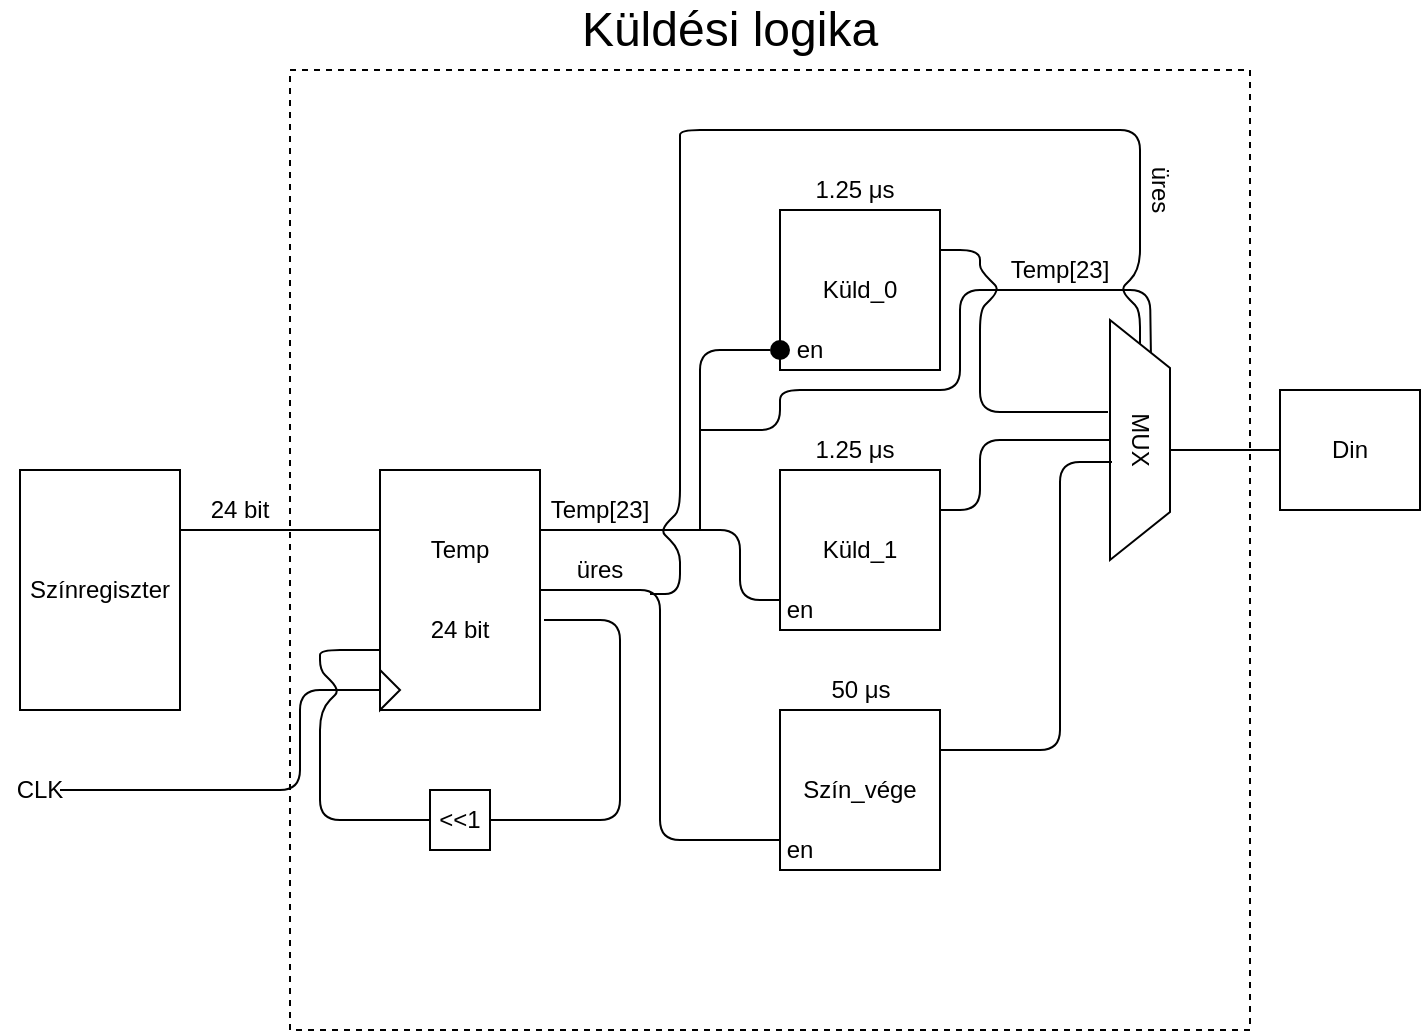 <mxfile version="12.1.0" type="device" pages="1"><diagram id="8dVgoA3D8-OVQ9hT1AgW" name="Page-1"><mxGraphModel dx="1422" dy="745" grid="1" gridSize="10" guides="1" tooltips="1" connect="1" arrows="1" fold="1" page="1" pageScale="1" pageWidth="850" pageHeight="1100" math="0" shadow="0"><root><mxCell id="0"/><mxCell id="1" parent="0"/><mxCell id="fJkApSufoqMTDAx-czkn-41" value="" style="rounded=0;whiteSpace=wrap;html=1;fillColor=none;dashed=1;glass=0;" vertex="1" parent="1"><mxGeometry x="155" y="110" width="480" height="480" as="geometry"/></mxCell><mxCell id="fJkApSufoqMTDAx-czkn-1" value="" style="rounded=0;whiteSpace=wrap;html=1;" vertex="1" parent="1"><mxGeometry x="20" y="310" width="80" height="120" as="geometry"/></mxCell><mxCell id="fJkApSufoqMTDAx-czkn-2" value="Színregiszter" style="text;html=1;strokeColor=none;fillColor=none;align=center;verticalAlign=middle;whiteSpace=wrap;rounded=0;" vertex="1" parent="1"><mxGeometry x="40" y="360" width="40" height="20" as="geometry"/></mxCell><mxCell id="fJkApSufoqMTDAx-czkn-5" value="" style="rounded=0;whiteSpace=wrap;html=1;" vertex="1" parent="1"><mxGeometry x="200" y="310" width="80" height="120" as="geometry"/></mxCell><mxCell id="fJkApSufoqMTDAx-czkn-6" value="Temp" style="text;html=1;strokeColor=none;fillColor=none;align=center;verticalAlign=middle;whiteSpace=wrap;rounded=0;" vertex="1" parent="1"><mxGeometry x="220" y="340" width="40" height="20" as="geometry"/></mxCell><mxCell id="fJkApSufoqMTDAx-czkn-7" value="" style="endArrow=none;html=1;exitX=1;exitY=0.25;exitDx=0;exitDy=0;entryX=0;entryY=0.25;entryDx=0;entryDy=0;" edge="1" parent="1" source="fJkApSufoqMTDAx-czkn-1" target="fJkApSufoqMTDAx-czkn-5"><mxGeometry width="50" height="50" relative="1" as="geometry"><mxPoint x="130" y="410" as="sourcePoint"/><mxPoint x="180" y="360" as="targetPoint"/></mxGeometry></mxCell><mxCell id="fJkApSufoqMTDAx-czkn-8" value="24 bit" style="text;html=1;strokeColor=none;fillColor=none;align=center;verticalAlign=middle;whiteSpace=wrap;rounded=0;" vertex="1" parent="1"><mxGeometry x="110" y="320" width="40" height="20" as="geometry"/></mxCell><mxCell id="fJkApSufoqMTDAx-czkn-10" value="&amp;lt;&amp;lt;1" style="whiteSpace=wrap;html=1;aspect=fixed;" vertex="1" parent="1"><mxGeometry x="225" y="470" width="30" height="30" as="geometry"/></mxCell><mxCell id="fJkApSufoqMTDAx-czkn-11" value="" style="endArrow=none;html=1;exitX=1.025;exitY=0.625;exitDx=0;exitDy=0;exitPerimeter=0;entryX=1;entryY=0.5;entryDx=0;entryDy=0;" edge="1" parent="1" source="fJkApSufoqMTDAx-czkn-5" target="fJkApSufoqMTDAx-czkn-10"><mxGeometry width="50" height="50" relative="1" as="geometry"><mxPoint x="330" y="440" as="sourcePoint"/><mxPoint x="380" y="390" as="targetPoint"/><Array as="points"><mxPoint x="320" y="385"/><mxPoint x="320" y="485"/></Array></mxGeometry></mxCell><mxCell id="fJkApSufoqMTDAx-czkn-12" value="" style="endArrow=none;html=1;exitX=0;exitY=0.5;exitDx=0;exitDy=0;entryX=0;entryY=0.75;entryDx=0;entryDy=0;" edge="1" parent="1" source="fJkApSufoqMTDAx-czkn-10" target="fJkApSufoqMTDAx-czkn-5"><mxGeometry width="50" height="50" relative="1" as="geometry"><mxPoint x="130" y="470" as="sourcePoint"/><mxPoint x="180" y="420" as="targetPoint"/><Array as="points"><mxPoint x="170" y="485"/><mxPoint x="170" y="430"/><mxPoint x="180" y="420"/><mxPoint x="170" y="410"/><mxPoint x="170" y="400"/></Array></mxGeometry></mxCell><mxCell id="fJkApSufoqMTDAx-czkn-13" value="24 bit" style="text;html=1;strokeColor=none;fillColor=none;align=center;verticalAlign=middle;whiteSpace=wrap;rounded=0;" vertex="1" parent="1"><mxGeometry x="220" y="380" width="40" height="20" as="geometry"/></mxCell><mxCell id="fJkApSufoqMTDAx-czkn-14" value="" style="endArrow=none;html=1;exitX=1;exitY=0.25;exitDx=0;exitDy=0;entryX=0;entryY=0.25;entryDx=0;entryDy=0;" edge="1" parent="1" source="fJkApSufoqMTDAx-czkn-5" target="fJkApSufoqMTDAx-czkn-17"><mxGeometry width="50" height="50" relative="1" as="geometry"><mxPoint x="530" y="450" as="sourcePoint"/><mxPoint x="580" y="400" as="targetPoint"/><Array as="points"><mxPoint x="380" y="340"/><mxPoint x="380" y="375"/></Array></mxGeometry></mxCell><mxCell id="fJkApSufoqMTDAx-czkn-15" value="Küld_0" style="whiteSpace=wrap;html=1;aspect=fixed;" vertex="1" parent="1"><mxGeometry x="400" y="180" width="80" height="80" as="geometry"/></mxCell><mxCell id="fJkApSufoqMTDAx-czkn-16" value="Küld_1" style="whiteSpace=wrap;html=1;aspect=fixed;" vertex="1" parent="1"><mxGeometry x="400" y="310" width="80" height="80" as="geometry"/></mxCell><mxCell id="fJkApSufoqMTDAx-czkn-17" value="en" style="text;html=1;strokeColor=none;fillColor=none;align=center;verticalAlign=middle;whiteSpace=wrap;rounded=0;" vertex="1" parent="1"><mxGeometry x="400" y="370" width="20" height="20" as="geometry"/></mxCell><mxCell id="fJkApSufoqMTDAx-czkn-18" value="en" style="text;html=1;strokeColor=none;fillColor=none;align=center;verticalAlign=middle;whiteSpace=wrap;rounded=0;" vertex="1" parent="1"><mxGeometry x="405" y="240" width="20" height="20" as="geometry"/></mxCell><mxCell id="fJkApSufoqMTDAx-czkn-20" value="" style="shape=ellipse;fillColor=#000000;strokeColor=none;html=1" vertex="1" parent="1"><mxGeometry x="395" y="245" width="10" height="10" as="geometry"/></mxCell><mxCell id="fJkApSufoqMTDAx-czkn-21" value="" style="endArrow=none;html=1;entryX=0;entryY=0.5;entryDx=0;entryDy=0;" edge="1" parent="1" target="fJkApSufoqMTDAx-czkn-20"><mxGeometry width="50" height="50" relative="1" as="geometry"><mxPoint x="360" y="340" as="sourcePoint"/><mxPoint x="610" y="410" as="targetPoint"/><Array as="points"><mxPoint x="360" y="250"/></Array></mxGeometry></mxCell><mxCell id="fJkApSufoqMTDAx-czkn-22" value="" style="shape=trapezoid;perimeter=trapezoidPerimeter;whiteSpace=wrap;html=1;fillColor=none;rotation=90;" vertex="1" parent="1"><mxGeometry x="520" y="280" width="120" height="30" as="geometry"/></mxCell><mxCell id="fJkApSufoqMTDAx-czkn-23" value="" style="endArrow=none;html=1;entryX=0;entryY=0.25;entryDx=0;entryDy=0;" edge="1" parent="1" target="fJkApSufoqMTDAx-czkn-22"><mxGeometry width="50" height="50" relative="1" as="geometry"><mxPoint x="360" y="290" as="sourcePoint"/><mxPoint x="440" y="270" as="targetPoint"/><Array as="points"><mxPoint x="400" y="290"/><mxPoint x="400" y="270"/><mxPoint x="490" y="270"/><mxPoint x="490" y="220"/><mxPoint x="585" y="220"/></Array></mxGeometry></mxCell><mxCell id="fJkApSufoqMTDAx-czkn-24" value="" style="endArrow=none;html=1;exitX=1;exitY=0.25;exitDx=0;exitDy=0;entryX=0.383;entryY=1.033;entryDx=0;entryDy=0;entryPerimeter=0;" edge="1" parent="1" source="fJkApSufoqMTDAx-czkn-15" target="fJkApSufoqMTDAx-czkn-22"><mxGeometry width="50" height="50" relative="1" as="geometry"><mxPoint x="510" y="210" as="sourcePoint"/><mxPoint x="560" y="160" as="targetPoint"/><Array as="points"><mxPoint x="500" y="200"/><mxPoint x="500" y="210"/><mxPoint x="510" y="220"/><mxPoint x="500" y="230"/><mxPoint x="500" y="281"/></Array></mxGeometry></mxCell><mxCell id="fJkApSufoqMTDAx-czkn-25" value="" style="endArrow=none;html=1;exitX=1;exitY=0.25;exitDx=0;exitDy=0;entryX=0.5;entryY=1;entryDx=0;entryDy=0;" edge="1" parent="1" source="fJkApSufoqMTDAx-czkn-16" target="fJkApSufoqMTDAx-czkn-22"><mxGeometry width="50" height="50" relative="1" as="geometry"><mxPoint x="560" y="420" as="sourcePoint"/><mxPoint x="610" y="370" as="targetPoint"/><Array as="points"><mxPoint x="500" y="330"/><mxPoint x="500" y="295"/></Array></mxGeometry></mxCell><mxCell id="fJkApSufoqMTDAx-czkn-26" value="Din" style="rounded=0;whiteSpace=wrap;html=1;fillColor=none;" vertex="1" parent="1"><mxGeometry x="650" y="270" width="70" height="60" as="geometry"/></mxCell><mxCell id="fJkApSufoqMTDAx-czkn-27" value="" style="endArrow=none;html=1;entryX=0;entryY=0.5;entryDx=0;entryDy=0;" edge="1" parent="1" target="fJkApSufoqMTDAx-czkn-26"><mxGeometry width="50" height="50" relative="1" as="geometry"><mxPoint x="595" y="300" as="sourcePoint"/><mxPoint x="730" y="370" as="targetPoint"/></mxGeometry></mxCell><mxCell id="fJkApSufoqMTDAx-czkn-28" value="Temp[23]" style="text;html=1;strokeColor=none;fillColor=none;align=center;verticalAlign=middle;whiteSpace=wrap;rounded=0;" vertex="1" parent="1"><mxGeometry x="290" y="320" width="40" height="20" as="geometry"/></mxCell><mxCell id="fJkApSufoqMTDAx-czkn-29" value="MUX" style="text;html=1;strokeColor=none;fillColor=none;align=center;verticalAlign=middle;whiteSpace=wrap;rounded=0;rotation=90;" vertex="1" parent="1"><mxGeometry x="560" y="285" width="40" height="20" as="geometry"/></mxCell><mxCell id="fJkApSufoqMTDAx-czkn-30" value="Szín_vége" style="whiteSpace=wrap;html=1;aspect=fixed;" vertex="1" parent="1"><mxGeometry x="400" y="430" width="80" height="80" as="geometry"/></mxCell><mxCell id="fJkApSufoqMTDAx-czkn-31" value="" style="endArrow=none;html=1;exitX=1;exitY=0.25;exitDx=0;exitDy=0;entryX=0.592;entryY=0.967;entryDx=0;entryDy=0;entryPerimeter=0;" edge="1" parent="1" source="fJkApSufoqMTDAx-czkn-30" target="fJkApSufoqMTDAx-czkn-22"><mxGeometry width="50" height="50" relative="1" as="geometry"><mxPoint x="530" y="470" as="sourcePoint"/><mxPoint x="580" y="420" as="targetPoint"/><Array as="points"><mxPoint x="540" y="450"/><mxPoint x="540" y="306"/></Array></mxGeometry></mxCell><mxCell id="fJkApSufoqMTDAx-czkn-33" value="en" style="text;html=1;strokeColor=none;fillColor=none;align=center;verticalAlign=middle;whiteSpace=wrap;rounded=0;" vertex="1" parent="1"><mxGeometry x="400" y="490" width="20" height="20" as="geometry"/></mxCell><mxCell id="fJkApSufoqMTDAx-czkn-34" value="" style="triangle;whiteSpace=wrap;html=1;fillColor=none;" vertex="1" parent="1"><mxGeometry x="200" y="410" width="10" height="20" as="geometry"/></mxCell><mxCell id="fJkApSufoqMTDAx-czkn-35" value="" style="endArrow=none;html=1;entryX=0;entryY=0.5;entryDx=0;entryDy=0;" edge="1" parent="1" target="fJkApSufoqMTDAx-czkn-34"><mxGeometry width="50" height="50" relative="1" as="geometry"><mxPoint x="40" y="470" as="sourcePoint"/><mxPoint x="140" y="470" as="targetPoint"/><Array as="points"><mxPoint x="160" y="470"/><mxPoint x="160" y="420"/></Array></mxGeometry></mxCell><mxCell id="fJkApSufoqMTDAx-czkn-36" value="1.25 μs" style="text;html=1;strokeColor=none;fillColor=none;align=center;verticalAlign=middle;whiteSpace=wrap;rounded=0;" vertex="1" parent="1"><mxGeometry x="405" y="160" width="65" height="20" as="geometry"/></mxCell><mxCell id="fJkApSufoqMTDAx-czkn-37" value="1.25 μs" style="text;html=1;strokeColor=none;fillColor=none;align=center;verticalAlign=middle;whiteSpace=wrap;rounded=0;" vertex="1" parent="1"><mxGeometry x="405" y="290" width="65" height="20" as="geometry"/></mxCell><mxCell id="fJkApSufoqMTDAx-czkn-38" value="50 μs" style="text;html=1;strokeColor=none;fillColor=none;align=center;verticalAlign=middle;whiteSpace=wrap;rounded=0;" vertex="1" parent="1"><mxGeometry x="407.5" y="410" width="65" height="20" as="geometry"/></mxCell><mxCell id="fJkApSufoqMTDAx-czkn-40" value="CLK" style="text;html=1;strokeColor=none;fillColor=none;align=center;verticalAlign=middle;whiteSpace=wrap;rounded=0;" vertex="1" parent="1"><mxGeometry x="10" y="460" width="40" height="20" as="geometry"/></mxCell><mxCell id="fJkApSufoqMTDAx-czkn-42" value="&lt;font style=&quot;font-size: 24px&quot;&gt;Küldési logika&lt;/font&gt;" style="text;html=1;strokeColor=none;fillColor=none;align=center;verticalAlign=middle;whiteSpace=wrap;rounded=0;dashed=1;" vertex="1" parent="1"><mxGeometry x="265" y="80" width="220" height="20" as="geometry"/></mxCell><mxCell id="fJkApSufoqMTDAx-czkn-43" value="" style="endArrow=none;html=1;exitX=1;exitY=0.5;exitDx=0;exitDy=0;entryX=0;entryY=0.25;entryDx=0;entryDy=0;" edge="1" parent="1" source="fJkApSufoqMTDAx-czkn-5" target="fJkApSufoqMTDAx-czkn-33"><mxGeometry width="50" height="50" relative="1" as="geometry"><mxPoint x="330" y="410" as="sourcePoint"/><mxPoint x="380" y="360" as="targetPoint"/><Array as="points"><mxPoint x="340" y="370"/><mxPoint x="340" y="495"/></Array></mxGeometry></mxCell><mxCell id="fJkApSufoqMTDAx-czkn-44" value="üres" style="text;html=1;strokeColor=none;fillColor=none;align=center;verticalAlign=middle;whiteSpace=wrap;rounded=0;glass=0;dashed=1;" vertex="1" parent="1"><mxGeometry x="290" y="350" width="40" height="20" as="geometry"/></mxCell><mxCell id="fJkApSufoqMTDAx-czkn-45" value="" style="endArrow=none;html=1;exitX=1.125;exitY=1.1;exitDx=0;exitDy=0;exitPerimeter=0;entryX=0;entryY=0.5;entryDx=0;entryDy=0;" edge="1" parent="1" source="fJkApSufoqMTDAx-czkn-44" target="fJkApSufoqMTDAx-czkn-22"><mxGeometry width="50" height="50" relative="1" as="geometry"><mxPoint x="350" y="450" as="sourcePoint"/><mxPoint x="335" y="150" as="targetPoint"/><Array as="points"><mxPoint x="350" y="372"/><mxPoint x="350" y="350"/><mxPoint x="340" y="340"/><mxPoint x="350" y="330"/><mxPoint x="350" y="295"/><mxPoint x="350" y="150"/><mxPoint x="350" y="140"/><mxPoint x="580" y="140"/><mxPoint x="580" y="210"/><mxPoint x="570" y="220"/><mxPoint x="580" y="230"/></Array></mxGeometry></mxCell><mxCell id="fJkApSufoqMTDAx-czkn-48" value="Temp[23]" style="text;html=1;strokeColor=none;fillColor=none;align=center;verticalAlign=middle;whiteSpace=wrap;rounded=0;" vertex="1" parent="1"><mxGeometry x="520" y="200" width="40" height="20" as="geometry"/></mxCell><mxCell id="fJkApSufoqMTDAx-czkn-49" value="üres" style="text;html=1;strokeColor=none;fillColor=none;align=center;verticalAlign=middle;whiteSpace=wrap;rounded=0;glass=0;dashed=1;rotation=90;" vertex="1" parent="1"><mxGeometry x="570" y="160" width="40" height="20" as="geometry"/></mxCell></root></mxGraphModel></diagram></mxfile>